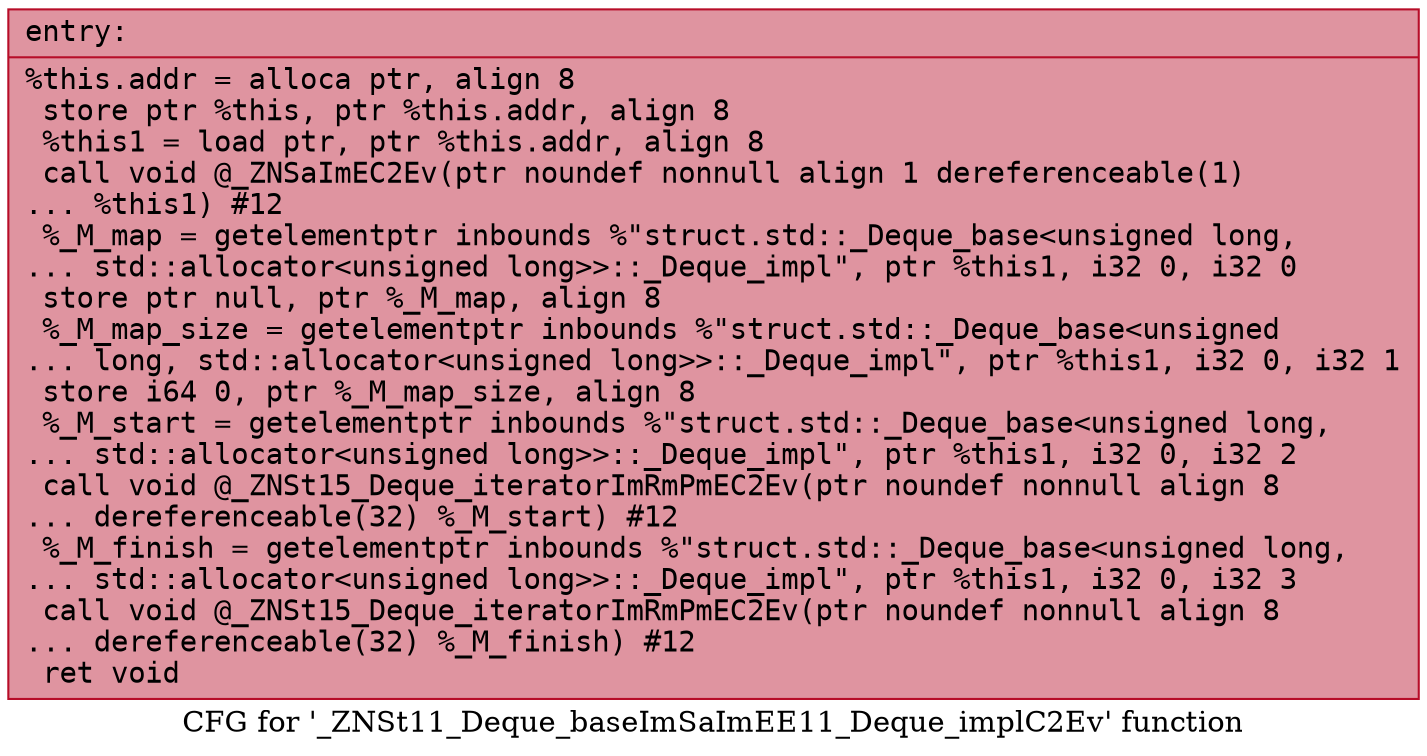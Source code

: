 digraph "CFG for '_ZNSt11_Deque_baseImSaImEE11_Deque_implC2Ev' function" {
	label="CFG for '_ZNSt11_Deque_baseImSaImEE11_Deque_implC2Ev' function";

	Node0x560dc9fcd790 [shape=record,color="#b70d28ff", style=filled, fillcolor="#b70d2870" fontname="Courier",label="{entry:\l|  %this.addr = alloca ptr, align 8\l  store ptr %this, ptr %this.addr, align 8\l  %this1 = load ptr, ptr %this.addr, align 8\l  call void @_ZNSaImEC2Ev(ptr noundef nonnull align 1 dereferenceable(1)\l... %this1) #12\l  %_M_map = getelementptr inbounds %\"struct.std::_Deque_base\<unsigned long,\l... std::allocator\<unsigned long\>\>::_Deque_impl\", ptr %this1, i32 0, i32 0\l  store ptr null, ptr %_M_map, align 8\l  %_M_map_size = getelementptr inbounds %\"struct.std::_Deque_base\<unsigned\l... long, std::allocator\<unsigned long\>\>::_Deque_impl\", ptr %this1, i32 0, i32 1\l  store i64 0, ptr %_M_map_size, align 8\l  %_M_start = getelementptr inbounds %\"struct.std::_Deque_base\<unsigned long,\l... std::allocator\<unsigned long\>\>::_Deque_impl\", ptr %this1, i32 0, i32 2\l  call void @_ZNSt15_Deque_iteratorImRmPmEC2Ev(ptr noundef nonnull align 8\l... dereferenceable(32) %_M_start) #12\l  %_M_finish = getelementptr inbounds %\"struct.std::_Deque_base\<unsigned long,\l... std::allocator\<unsigned long\>\>::_Deque_impl\", ptr %this1, i32 0, i32 3\l  call void @_ZNSt15_Deque_iteratorImRmPmEC2Ev(ptr noundef nonnull align 8\l... dereferenceable(32) %_M_finish) #12\l  ret void\l}"];
}

